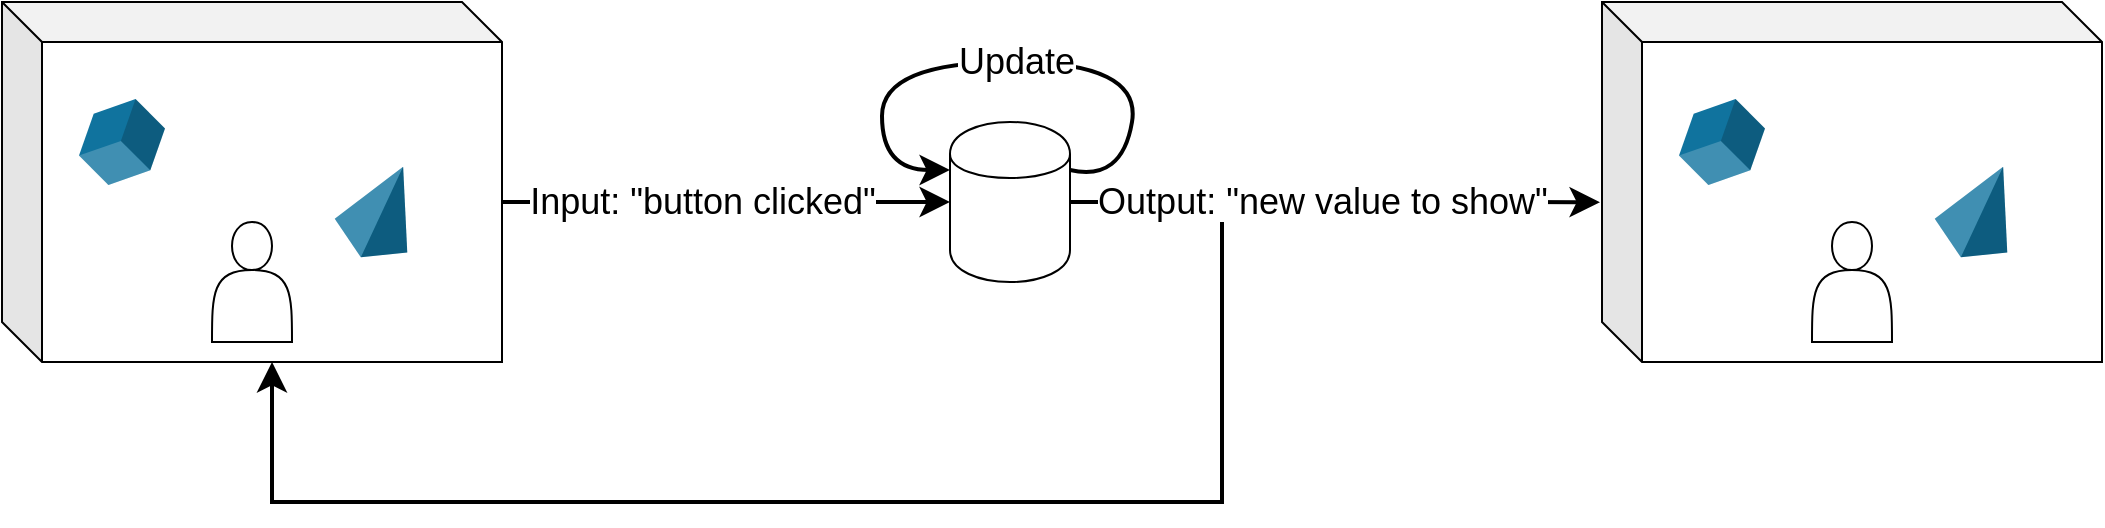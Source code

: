 <mxfile pages="2">
    <diagram name="GameLoop logics" id="K8I0entXAn2vORYXvAi0">
        <mxGraphModel dx="2517" dy="1109" grid="1" gridSize="10" guides="1" tooltips="1" connect="1" arrows="1" fold="1" page="1" pageScale="1" pageWidth="827" pageHeight="1169" math="0" shadow="0">
            <root>
                <mxCell id="0"/>
                <mxCell id="1" parent="0"/>
                <mxCell id="Mx0QtKUy2sC25ulfek0F-21" style="edgeStyle=orthogonalEdgeStyle;html=1;strokeColor=#000000;fontSize=22;exitX=0;exitY=0;exitDx=250;exitDy=100;exitPerimeter=0;entryX=0;entryY=0.5;entryDx=0;entryDy=0;strokeWidth=2;endSize=9;" parent="1" source="Mx0QtKUy2sC25ulfek0F-9" target="Mx0QtKUy2sC25ulfek0F-31" edge="1">
                    <mxGeometry relative="1" as="geometry">
                        <mxPoint x="354" y="130" as="sourcePoint"/>
                        <mxPoint x="280" y="40" as="targetPoint"/>
                    </mxGeometry>
                </mxCell>
                <mxCell id="2" value="&lt;font style=&quot;font-size: 18px;&quot;&gt;Input: &quot;button clicked&quot;&lt;/font&gt;" style="edgeLabel;html=1;align=center;verticalAlign=middle;resizable=0;points=[];" vertex="1" connectable="0" parent="Mx0QtKUy2sC25ulfek0F-21">
                    <mxGeometry x="-0.269" y="-1" relative="1" as="geometry">
                        <mxPoint x="18" y="-1" as="offset"/>
                    </mxGeometry>
                </mxCell>
                <mxCell id="Mx0QtKUy2sC25ulfek0F-22" style="edgeStyle=orthogonalEdgeStyle;html=1;strokeColor=#000000;fontSize=22;exitX=1;exitY=0.5;exitDx=0;exitDy=0;entryX=-0.004;entryY=0.556;entryDx=0;entryDy=0;entryPerimeter=0;strokeWidth=2;endSize=9;" parent="1" target="Mx0QtKUy2sC25ulfek0F-15" edge="1" source="Mx0QtKUy2sC25ulfek0F-31">
                    <mxGeometry relative="1" as="geometry">
                        <mxPoint x="414" y="160" as="sourcePoint"/>
                        <mxPoint x="630" y="120" as="targetPoint"/>
                        <Array as="points"/>
                    </mxGeometry>
                </mxCell>
                <mxCell id="7" value="&lt;font style=&quot;font-size: 18px;&quot;&gt;Output: &quot;new value to show&quot;&lt;/font&gt;" style="edgeLabel;html=1;align=center;verticalAlign=middle;resizable=0;points=[];" vertex="1" connectable="0" parent="Mx0QtKUy2sC25ulfek0F-22">
                    <mxGeometry x="-0.26" y="-1" relative="1" as="geometry">
                        <mxPoint x="28" y="-1" as="offset"/>
                    </mxGeometry>
                </mxCell>
                <mxCell id="Mx0QtKUy2sC25ulfek0F-9" value="" style="shape=cube;whiteSpace=wrap;html=1;boundedLbl=1;backgroundOutline=1;darkOpacity=0.05;darkOpacity2=0.1;" parent="1" vertex="1">
                    <mxGeometry x="-90" y="20" width="250" height="180" as="geometry"/>
                </mxCell>
                <mxCell id="Mx0QtKUy2sC25ulfek0F-11" value="" style="shape=actor;whiteSpace=wrap;html=1;" parent="1" vertex="1">
                    <mxGeometry x="15" y="130" width="40" height="60" as="geometry"/>
                </mxCell>
                <mxCell id="Mx0QtKUy2sC25ulfek0F-12" value="" style="verticalLabelPosition=bottom;verticalAlign=top;html=1;shape=mxgraph.infographic.shadedCube;isoAngle=15;fillColor=#10739E;strokeColor=none;rotation=-45;" parent="1" vertex="1">
                    <mxGeometry x="-50" y="70" width="40" height="40" as="geometry"/>
                </mxCell>
                <mxCell id="Mx0QtKUy2sC25ulfek0F-13" value="" style="verticalLabelPosition=bottom;verticalAlign=top;html=1;shape=mxgraph.infographic.shadedPyramid;fillColor=#10739E;strokeColor=none;rotation=25;" parent="1" vertex="1">
                    <mxGeometry x="80" y="100" width="40" height="50" as="geometry"/>
                </mxCell>
                <mxCell id="Mx0QtKUy2sC25ulfek0F-15" value="" style="shape=cube;whiteSpace=wrap;html=1;boundedLbl=1;backgroundOutline=1;darkOpacity=0.05;darkOpacity2=0.1;" parent="1" vertex="1">
                    <mxGeometry x="710" y="20" width="250" height="180" as="geometry"/>
                </mxCell>
                <mxCell id="Mx0QtKUy2sC25ulfek0F-16" value="" style="shape=actor;whiteSpace=wrap;html=1;" parent="1" vertex="1">
                    <mxGeometry x="815" y="130" width="40" height="60" as="geometry"/>
                </mxCell>
                <mxCell id="Mx0QtKUy2sC25ulfek0F-17" value="" style="verticalLabelPosition=bottom;verticalAlign=top;html=1;shape=mxgraph.infographic.shadedCube;isoAngle=15;fillColor=#10739E;strokeColor=none;rotation=-45;" parent="1" vertex="1">
                    <mxGeometry x="750" y="70" width="40" height="40" as="geometry"/>
                </mxCell>
                <mxCell id="Mx0QtKUy2sC25ulfek0F-18" value="" style="verticalLabelPosition=bottom;verticalAlign=top;html=1;shape=mxgraph.infographic.shadedPyramid;fillColor=#10739E;strokeColor=none;rotation=25;" parent="1" vertex="1">
                    <mxGeometry x="880" y="100" width="40" height="50" as="geometry"/>
                </mxCell>
                <mxCell id="8" style="edgeStyle=none;html=1;entryX=0;entryY=0;entryDx=135;entryDy=180;entryPerimeter=0;rounded=0;strokeWidth=2;endSize=9;" edge="1" parent="1" target="Mx0QtKUy2sC25ulfek0F-9">
                    <mxGeometry relative="1" as="geometry">
                        <mxPoint x="520" y="130" as="sourcePoint"/>
                        <Array as="points">
                            <mxPoint x="520" y="150"/>
                            <mxPoint x="520" y="270"/>
                            <mxPoint x="45" y="270"/>
                        </Array>
                    </mxGeometry>
                </mxCell>
                <mxCell id="Mx0QtKUy2sC25ulfek0F-31" value="" style="shape=cylinder;whiteSpace=wrap;html=1;boundedLbl=1;backgroundOutline=1;fontSize=22;" parent="1" vertex="1">
                    <mxGeometry x="384" y="80" width="60" height="80" as="geometry"/>
                </mxCell>
                <mxCell id="5" style="edgeStyle=none;curved=1;html=1;exitX=1;exitY=0.3;exitDx=0;exitDy=0;entryX=0;entryY=0.3;entryDx=0;entryDy=0;strokeWidth=2;endSize=9;" edge="1" parent="1" source="Mx0QtKUy2sC25ulfek0F-31" target="Mx0QtKUy2sC25ulfek0F-31">
                    <mxGeometry relative="1" as="geometry">
                        <Array as="points">
                            <mxPoint x="470" y="110"/>
                            <mxPoint x="480" y="50"/>
                            <mxPoint x="350" y="50"/>
                            <mxPoint x="350" y="104"/>
                        </Array>
                    </mxGeometry>
                </mxCell>
                <mxCell id="6" value="&lt;font style=&quot;font-size: 18px;&quot;&gt;Update&lt;/font&gt;" style="edgeLabel;html=1;align=center;verticalAlign=middle;resizable=0;points=[];" vertex="1" connectable="0" parent="5">
                    <mxGeometry x="-0.156" relative="1" as="geometry">
                        <mxPoint x="-22" as="offset"/>
                    </mxGeometry>
                </mxCell>
            </root>
        </mxGraphModel>
    </diagram>
    <diagram id="ECH3pPtd6QQJtXg-LJKk" name="Struttura Progetto">
        <mxGraphModel dx="1130" dy="787" grid="1" gridSize="10" guides="1" tooltips="1" connect="1" arrows="1" fold="1" page="1" pageScale="1" pageWidth="827" pageHeight="1169" math="0" shadow="0">
            <root>
                <mxCell id="0"/>
                <mxCell id="1" parent="0"/>
                <mxCell id="9Mm-cmHZhTrKChTn1MuW-1" style="edgeStyle=none;rounded=0;html=1;entryX=0;entryY=0.5;entryDx=0;entryDy=0;fontSize=21;endArrow=none;endFill=0;exitX=1;exitY=0.5;exitDx=0;exitDy=0;" edge="1" parent="1" source="9Mm-cmHZhTrKChTn1MuW-13" target="9Mm-cmHZhTrKChTn1MuW-8">
                    <mxGeometry relative="1" as="geometry">
                        <mxPoint x="330.0" y="285" as="sourcePoint"/>
                    </mxGeometry>
                </mxCell>
                <mxCell id="9Mm-cmHZhTrKChTn1MuW-2" value="joins" style="edgeLabel;html=1;align=center;verticalAlign=middle;resizable=0;points=[];fontSize=21;" vertex="1" connectable="0" parent="9Mm-cmHZhTrKChTn1MuW-1">
                    <mxGeometry x="-0.136" relative="1" as="geometry">
                        <mxPoint x="21" as="offset"/>
                    </mxGeometry>
                </mxCell>
                <mxCell id="9Mm-cmHZhTrKChTn1MuW-3" value="0..2" style="edgeLabel;html=1;align=center;verticalAlign=middle;resizable=0;points=[];fontSize=21;" vertex="1" connectable="0" parent="9Mm-cmHZhTrKChTn1MuW-1">
                    <mxGeometry x="-0.85" y="-1" relative="1" as="geometry">
                        <mxPoint x="6" as="offset"/>
                    </mxGeometry>
                </mxCell>
                <mxCell id="9Mm-cmHZhTrKChTn1MuW-4" value="1" style="edgeLabel;html=1;align=center;verticalAlign=middle;resizable=0;points=[];fontSize=21;" vertex="1" connectable="0" parent="9Mm-cmHZhTrKChTn1MuW-1">
                    <mxGeometry x="0.793" relative="1" as="geometry">
                        <mxPoint x="-11" as="offset"/>
                    </mxGeometry>
                </mxCell>
                <mxCell id="9Mm-cmHZhTrKChTn1MuW-5" value="" style="endArrow=diamond;endFill=0;endSize=24;html=1;rounded=0;exitX=0.5;exitY=0;exitDx=0;exitDy=0;entryX=0.5;entryY=1;entryDx=0;entryDy=0;" edge="1" parent="1" source="9Mm-cmHZhTrKChTn1MuW-25" target="9Mm-cmHZhTrKChTn1MuW-17">
                    <mxGeometry width="160" relative="1" as="geometry">
                        <mxPoint x="200" y="500" as="sourcePoint"/>
                        <mxPoint x="200" y="630" as="targetPoint"/>
                        <Array as="points"/>
                    </mxGeometry>
                </mxCell>
                <mxCell id="9Mm-cmHZhTrKChTn1MuW-6" value="&lt;font style=&quot;font-size: 21px;&quot;&gt;0..2&lt;/font&gt;" style="edgeLabel;html=1;align=center;verticalAlign=middle;resizable=0;points=[];" vertex="1" connectable="0" parent="9Mm-cmHZhTrKChTn1MuW-5">
                    <mxGeometry x="-0.819" y="-2" relative="1" as="geometry">
                        <mxPoint x="-2" y="-78" as="offset"/>
                    </mxGeometry>
                </mxCell>
                <mxCell id="9Mm-cmHZhTrKChTn1MuW-7" value="*" style="edgeLabel;html=1;align=center;verticalAlign=middle;resizable=0;points=[];fontSize=21;" vertex="1" connectable="0" parent="9Mm-cmHZhTrKChTn1MuW-5">
                    <mxGeometry x="-0.715" y="2" relative="1" as="geometry">
                        <mxPoint as="offset"/>
                    </mxGeometry>
                </mxCell>
                <mxCell id="9Mm-cmHZhTrKChTn1MuW-8" value="Game" style="rounded=0;whiteSpace=wrap;html=1;fontSize=21;" vertex="1" parent="1">
                    <mxGeometry x="510" y="250" width="120" height="60" as="geometry"/>
                </mxCell>
                <mxCell id="9Mm-cmHZhTrKChTn1MuW-9" style="edgeStyle=orthogonalEdgeStyle;rounded=0;html=1;exitX=0.25;exitY=1;exitDx=0;exitDy=0;entryX=0.5;entryY=0;entryDx=0;entryDy=0;fontSize=21;endArrow=none;endFill=0;" edge="1" parent="1" source="9Mm-cmHZhTrKChTn1MuW-13" target="9Mm-cmHZhTrKChTn1MuW-17">
                    <mxGeometry relative="1" as="geometry"/>
                </mxCell>
                <mxCell id="9Mm-cmHZhTrKChTn1MuW-10" value="holds" style="edgeLabel;html=1;align=center;verticalAlign=middle;resizable=0;points=[];fontSize=21;" vertex="1" connectable="0" parent="9Mm-cmHZhTrKChTn1MuW-9">
                    <mxGeometry x="-0.142" y="-1" relative="1" as="geometry">
                        <mxPoint x="-12" y="-1" as="offset"/>
                    </mxGeometry>
                </mxCell>
                <mxCell id="9Mm-cmHZhTrKChTn1MuW-11" value="1" style="edgeLabel;html=1;align=center;verticalAlign=middle;resizable=0;points=[];fontSize=21;" vertex="1" connectable="0" parent="9Mm-cmHZhTrKChTn1MuW-9">
                    <mxGeometry x="-0.75" y="1" relative="1" as="geometry">
                        <mxPoint as="offset"/>
                    </mxGeometry>
                </mxCell>
                <mxCell id="9Mm-cmHZhTrKChTn1MuW-12" value="1" style="edgeLabel;html=1;align=center;verticalAlign=middle;resizable=0;points=[];fontSize=21;" vertex="1" connectable="0" parent="9Mm-cmHZhTrKChTn1MuW-9">
                    <mxGeometry x="0.797" relative="1" as="geometry">
                        <mxPoint x="4" y="-9" as="offset"/>
                    </mxGeometry>
                </mxCell>
                <mxCell id="9Mm-cmHZhTrKChTn1MuW-13" value="Player" style="rounded=0;whiteSpace=wrap;html=1;fontSize=21;" vertex="1" parent="1">
                    <mxGeometry x="160" y="250" width="120" height="60" as="geometry"/>
                </mxCell>
                <mxCell id="9Mm-cmHZhTrKChTn1MuW-14" style="edgeStyle=orthogonalEdgeStyle;rounded=0;html=1;entryX=0.75;entryY=1;entryDx=0;entryDy=0;strokeWidth=1;fontSize=21;endArrow=diamond;endFill=1;endSize=20;" edge="1" parent="1" source="9Mm-cmHZhTrKChTn1MuW-16" target="9Mm-cmHZhTrKChTn1MuW-8">
                    <mxGeometry relative="1" as="geometry"/>
                </mxCell>
                <mxCell id="9Mm-cmHZhTrKChTn1MuW-15" value="1" style="edgeLabel;html=1;align=center;verticalAlign=middle;resizable=0;points=[];fontSize=21;" vertex="1" connectable="0" parent="9Mm-cmHZhTrKChTn1MuW-14">
                    <mxGeometry x="-0.814" y="1" relative="1" as="geometry">
                        <mxPoint x="1" y="-3" as="offset"/>
                    </mxGeometry>
                </mxCell>
                <mxCell id="9Mm-cmHZhTrKChTn1MuW-16" value="Turn" style="rounded=0;whiteSpace=wrap;html=1;fontSize=21;" vertex="1" parent="1">
                    <mxGeometry x="610" y="420" width="120" height="60" as="geometry"/>
                </mxCell>
                <mxCell id="9Mm-cmHZhTrKChTn1MuW-17" value="Deck" style="rounded=0;whiteSpace=wrap;html=1;fontSize=21;" vertex="1" parent="1">
                    <mxGeometry x="40" y="420" width="120" height="60" as="geometry"/>
                </mxCell>
                <mxCell id="9Mm-cmHZhTrKChTn1MuW-18" style="edgeStyle=orthogonalEdgeStyle;rounded=0;html=1;entryX=0.25;entryY=1;entryDx=0;entryDy=0;strokeWidth=1;fontSize=21;endArrow=diamond;endFill=1;endSize=20;" edge="1" parent="1" source="9Mm-cmHZhTrKChTn1MuW-20" target="9Mm-cmHZhTrKChTn1MuW-8">
                    <mxGeometry relative="1" as="geometry"/>
                </mxCell>
                <mxCell id="9Mm-cmHZhTrKChTn1MuW-19" value="1" style="edgeLabel;html=1;align=center;verticalAlign=middle;resizable=0;points=[];fontSize=21;" vertex="1" connectable="0" parent="9Mm-cmHZhTrKChTn1MuW-18">
                    <mxGeometry x="-0.85" relative="1" as="geometry">
                        <mxPoint y="-5" as="offset"/>
                    </mxGeometry>
                </mxCell>
                <mxCell id="9Mm-cmHZhTrKChTn1MuW-20" value="BattleField" style="whiteSpace=wrap;html=1;fontSize=21;" vertex="1" parent="1">
                    <mxGeometry x="390" y="420" width="120" height="60" as="geometry"/>
                </mxCell>
                <mxCell id="9Mm-cmHZhTrKChTn1MuW-21" style="edgeStyle=orthogonalEdgeStyle;html=1;entryX=0.5;entryY=1;entryDx=0;entryDy=0;fontSize=21;endArrow=none;endFill=0;exitX=1;exitY=0.5;exitDx=0;exitDy=0;strokeWidth=1;rounded=0;endSize=20;" edge="1" parent="1" source="9Mm-cmHZhTrKChTn1MuW-25" target="9Mm-cmHZhTrKChTn1MuW-20">
                    <mxGeometry relative="1" as="geometry"/>
                </mxCell>
                <mxCell id="9Mm-cmHZhTrKChTn1MuW-22" value="0..1" style="edgeLabel;html=1;align=center;verticalAlign=middle;resizable=0;points=[];fontSize=21;" vertex="1" connectable="0" parent="9Mm-cmHZhTrKChTn1MuW-21">
                    <mxGeometry x="0.801" y="1" relative="1" as="geometry">
                        <mxPoint x="1" y="-15" as="offset"/>
                    </mxGeometry>
                </mxCell>
                <mxCell id="9Mm-cmHZhTrKChTn1MuW-23" value="*" style="edgeLabel;html=1;align=center;verticalAlign=middle;resizable=0;points=[];fontSize=21;" vertex="1" connectable="0" parent="9Mm-cmHZhTrKChTn1MuW-21">
                    <mxGeometry x="-0.932" y="1" relative="1" as="geometry">
                        <mxPoint as="offset"/>
                    </mxGeometry>
                </mxCell>
                <mxCell id="9Mm-cmHZhTrKChTn1MuW-24" value="is placed in" style="edgeLabel;html=1;align=center;verticalAlign=middle;resizable=0;points=[];fontSize=21;" vertex="1" connectable="0" parent="9Mm-cmHZhTrKChTn1MuW-21">
                    <mxGeometry x="0.104" y="1" relative="1" as="geometry">
                        <mxPoint as="offset"/>
                    </mxGeometry>
                </mxCell>
                <mxCell id="9Mm-cmHZhTrKChTn1MuW-25" value="Card" style="rounded=0;whiteSpace=wrap;html=1;fontSize=21;" vertex="1" parent="1">
                    <mxGeometry x="40" y="610" width="120" height="60" as="geometry"/>
                </mxCell>
            </root>
        </mxGraphModel>
    </diagram>
    <diagram id="wANbDn2j-jqP6U3QL-yj" name="daisy chain">
        <mxGraphModel dx="1130" dy="776" grid="1" gridSize="10" guides="1" tooltips="1" connect="1" arrows="1" fold="1" page="1" pageScale="1" pageWidth="850" pageHeight="1100" math="0" shadow="0">
            <root>
                <mxCell id="0"/>
                <mxCell id="1" parent="0"/>
                <mxCell id="u9k8YTGe8svrHLL1ocL_-1" style="edgeStyle=none;html=1;exitX=0.25;exitY=1;exitDx=0;exitDy=0;entryX=0.5;entryY=0;entryDx=0;entryDy=0;fontSize=25;" edge="1" parent="1" source="u9k8YTGe8svrHLL1ocL_-3" target="u9k8YTGe8svrHLL1ocL_-8">
                    <mxGeometry relative="1" as="geometry"/>
                </mxCell>
                <mxCell id="u9k8YTGe8svrHLL1ocL_-2" style="edgeStyle=none;html=1;exitX=0.75;exitY=1;exitDx=0;exitDy=0;entryX=0.5;entryY=0;entryDx=0;entryDy=0;fontSize=25;" edge="1" parent="1" source="u9k8YTGe8svrHLL1ocL_-3" target="u9k8YTGe8svrHLL1ocL_-9">
                    <mxGeometry relative="1" as="geometry"/>
                </mxCell>
                <mxCell id="u9k8YTGe8svrHLL1ocL_-3" value="CLIENT 1" style="rounded=0;whiteSpace=wrap;html=1;" vertex="1" parent="1">
                    <mxGeometry x="70" y="430" width="120" height="60" as="geometry"/>
                </mxCell>
                <mxCell id="u9k8YTGe8svrHLL1ocL_-4" style="edgeStyle=none;html=1;exitX=0.25;exitY=1;exitDx=0;exitDy=0;entryX=0.5;entryY=0;entryDx=0;entryDy=0;fontSize=25;" edge="1" parent="1" source="u9k8YTGe8svrHLL1ocL_-6" target="u9k8YTGe8svrHLL1ocL_-10">
                    <mxGeometry relative="1" as="geometry"/>
                </mxCell>
                <mxCell id="u9k8YTGe8svrHLL1ocL_-5" style="edgeStyle=none;html=1;exitX=0.75;exitY=1;exitDx=0;exitDy=0;entryX=0.5;entryY=0;entryDx=0;entryDy=0;fontSize=25;" edge="1" parent="1" source="u9k8YTGe8svrHLL1ocL_-6" target="u9k8YTGe8svrHLL1ocL_-11">
                    <mxGeometry relative="1" as="geometry"/>
                </mxCell>
                <mxCell id="u9k8YTGe8svrHLL1ocL_-6" value="CLIENT 2" style="rounded=0;whiteSpace=wrap;html=1;" vertex="1" parent="1">
                    <mxGeometry x="390" y="430" width="120" height="60" as="geometry"/>
                </mxCell>
                <mxCell id="u9k8YTGe8svrHLL1ocL_-7" value="&lt;font style=&quot;font-size: 25px;&quot;&gt;...&lt;/font&gt;" style="text;html=1;align=center;verticalAlign=middle;resizable=0;points=[];autosize=1;strokeColor=none;fillColor=none;" vertex="1" parent="1">
                    <mxGeometry x="710" y="440" width="40" height="40" as="geometry"/>
                </mxCell>
                <mxCell id="u9k8YTGe8svrHLL1ocL_-8" value="VIEW 1" style="rounded=0;whiteSpace=wrap;html=1;" vertex="1" parent="1">
                    <mxGeometry x="10" y="535" width="100" height="50" as="geometry"/>
                </mxCell>
                <mxCell id="u9k8YTGe8svrHLL1ocL_-9" value="MODEL 1" style="rounded=0;whiteSpace=wrap;html=1;" vertex="1" parent="1">
                    <mxGeometry x="150" y="535" width="100" height="50" as="geometry"/>
                </mxCell>
                <mxCell id="u9k8YTGe8svrHLL1ocL_-10" value="VIEW 2" style="rounded=0;whiteSpace=wrap;html=1;" vertex="1" parent="1">
                    <mxGeometry x="330" y="535" width="100" height="50" as="geometry"/>
                </mxCell>
                <mxCell id="u9k8YTGe8svrHLL1ocL_-11" value="MODEL 2" style="rounded=0;whiteSpace=wrap;html=1;" vertex="1" parent="1">
                    <mxGeometry x="470" y="535" width="100" height="50" as="geometry"/>
                </mxCell>
                <mxCell id="u9k8YTGe8svrHLL1ocL_-12" style="edgeStyle=none;html=1;exitX=0.31;exitY=0.8;exitDx=0;exitDy=0;exitPerimeter=0;entryX=0.5;entryY=0;entryDx=0;entryDy=0;fontSize=25;" edge="1" parent="1" source="u9k8YTGe8svrHLL1ocL_-15" target="u9k8YTGe8svrHLL1ocL_-3">
                    <mxGeometry relative="1" as="geometry"/>
                </mxCell>
                <mxCell id="u9k8YTGe8svrHLL1ocL_-13" style="edgeStyle=none;html=1;exitX=0.55;exitY=0.95;exitDx=0;exitDy=0;exitPerimeter=0;entryX=0.5;entryY=0;entryDx=0;entryDy=0;fontSize=25;" edge="1" parent="1" source="u9k8YTGe8svrHLL1ocL_-15" target="u9k8YTGe8svrHLL1ocL_-6">
                    <mxGeometry relative="1" as="geometry"/>
                </mxCell>
                <mxCell id="u9k8YTGe8svrHLL1ocL_-14" style="edgeStyle=none;html=1;exitX=0.8;exitY=0.8;exitDx=0;exitDy=0;exitPerimeter=0;entryX=0.425;entryY=0.025;entryDx=0;entryDy=0;entryPerimeter=0;fontSize=25;" edge="1" parent="1" source="u9k8YTGe8svrHLL1ocL_-15" target="u9k8YTGe8svrHLL1ocL_-7">
                    <mxGeometry relative="1" as="geometry"/>
                </mxCell>
                <mxCell id="u9k8YTGe8svrHLL1ocL_-15" value="Reflector" style="ellipse;shape=cloud;whiteSpace=wrap;html=1;fontSize=25;" vertex="1" parent="1">
                    <mxGeometry x="180" y="260" width="490" height="120" as="geometry"/>
                </mxCell>
                <mxCell id="u9k8YTGe8svrHLL1ocL_-16" style="edgeStyle=orthogonalEdgeStyle;html=1;entryX=0.5;entryY=1;entryDx=0;entryDy=0;fontSize=25;fontColor=#FF0000;strokeColor=#FF0000;" edge="1" parent="1" source="u9k8YTGe8svrHLL1ocL_-19" target="u9k8YTGe8svrHLL1ocL_-9">
                    <mxGeometry relative="1" as="geometry">
                        <Array as="points">
                            <mxPoint x="200" y="660"/>
                        </Array>
                    </mxGeometry>
                </mxCell>
                <mxCell id="u9k8YTGe8svrHLL1ocL_-17" style="edgeStyle=orthogonalEdgeStyle;html=1;entryX=0.5;entryY=1;entryDx=0;entryDy=0;fontSize=25;fontColor=#FF0000;strokeColor=#FF0000;" edge="1" parent="1" source="u9k8YTGe8svrHLL1ocL_-19" target="u9k8YTGe8svrHLL1ocL_-11">
                    <mxGeometry relative="1" as="geometry"/>
                </mxCell>
                <mxCell id="u9k8YTGe8svrHLL1ocL_-18" style="edgeStyle=orthogonalEdgeStyle;html=1;entryX=0.466;entryY=1.026;entryDx=0;entryDy=0;entryPerimeter=0;fontSize=25;fontColor=#FF0000;strokeColor=#FF0000;" edge="1" parent="1" source="u9k8YTGe8svrHLL1ocL_-19" target="u9k8YTGe8svrHLL1ocL_-7">
                    <mxGeometry relative="1" as="geometry"/>
                </mxCell>
                <mxCell id="u9k8YTGe8svrHLL1ocL_-19" value="&lt;font color=&quot;#ff0000&quot;&gt;BIT-IDENTICAL&lt;/font&gt;" style="text;html=1;align=center;verticalAlign=middle;resizable=0;points=[];autosize=1;strokeColor=none;fillColor=none;fontSize=25;" vertex="1" parent="1">
                    <mxGeometry x="260" y="640" width="200" height="40" as="geometry"/>
                </mxCell>
                <mxCell id="u9k8YTGe8svrHLL1ocL_-20" value="CLIENT 1" style="rounded=0;whiteSpace=wrap;html=1;" vertex="1" parent="1">
                    <mxGeometry x="70" y="430" width="120" height="60" as="geometry"/>
                </mxCell>
                <mxCell id="u9k8YTGe8svrHLL1ocL_-21" style="edgeStyle=none;html=1;exitX=0.25;exitY=1;exitDx=0;exitDy=0;entryX=0.5;entryY=0;entryDx=0;entryDy=0;fontSize=25;" edge="1" parent="1" source="u9k8YTGe8svrHLL1ocL_-20" target="u9k8YTGe8svrHLL1ocL_-22">
                    <mxGeometry relative="1" as="geometry"/>
                </mxCell>
                <mxCell id="u9k8YTGe8svrHLL1ocL_-22" value="VIEW 1" style="rounded=0;whiteSpace=wrap;html=1;" vertex="1" parent="1">
                    <mxGeometry x="10" y="535" width="100" height="50" as="geometry"/>
                </mxCell>
                <mxCell id="u9k8YTGe8svrHLL1ocL_-23" style="edgeStyle=none;html=1;exitX=0.75;exitY=1;exitDx=0;exitDy=0;entryX=0.5;entryY=0;entryDx=0;entryDy=0;fontSize=25;" edge="1" parent="1" source="u9k8YTGe8svrHLL1ocL_-20">
                    <mxGeometry relative="1" as="geometry">
                        <mxPoint x="200.0" y="535" as="targetPoint"/>
                    </mxGeometry>
                </mxCell>
                <mxCell id="u9k8YTGe8svrHLL1ocL_-24" style="edgeStyle=orthogonalEdgeStyle;html=1;exitX=1;exitY=0.5;exitDx=0;exitDy=0;entryX=0.5;entryY=0;entryDx=0;entryDy=0;entryPerimeter=0;" edge="1" parent="1" source="u9k8YTGe8svrHLL1ocL_-27" target="u9k8YTGe8svrHLL1ocL_-37">
                    <mxGeometry relative="1" as="geometry"/>
                </mxCell>
                <mxCell id="u9k8YTGe8svrHLL1ocL_-25" style="edgeStyle=orthogonalEdgeStyle;html=1;exitX=0.5;exitY=1;exitDx=0;exitDy=0;entryX=0.5;entryY=0;entryDx=0;entryDy=0;" edge="1" parent="1" source="u9k8YTGe8svrHLL1ocL_-27" target="u9k8YTGe8svrHLL1ocL_-33">
                    <mxGeometry relative="1" as="geometry"/>
                </mxCell>
                <mxCell id="u9k8YTGe8svrHLL1ocL_-26" style="edgeStyle=orthogonalEdgeStyle;html=1;exitX=0;exitY=0.5;exitDx=0;exitDy=0;entryX=0.5;entryY=0;entryDx=0;entryDy=0;" edge="1" parent="1" source="u9k8YTGe8svrHLL1ocL_-27" target="u9k8YTGe8svrHLL1ocL_-29">
                    <mxGeometry relative="1" as="geometry"/>
                </mxCell>
                <mxCell id="u9k8YTGe8svrHLL1ocL_-27" value="MODEL" style="rounded=0;whiteSpace=wrap;html=1;" vertex="1" parent="1">
                    <mxGeometry x="375" y="790" width="100" height="50" as="geometry"/>
                </mxCell>
                <mxCell id="u9k8YTGe8svrHLL1ocL_-28" style="edgeStyle=orthogonalEdgeStyle;html=1;exitX=0.5;exitY=0;exitDx=0;exitDy=0;entryX=0;entryY=0.5;entryDx=0;entryDy=0;" edge="1" parent="1" source="u9k8YTGe8svrHLL1ocL_-29" target="u9k8YTGe8svrHLL1ocL_-27">
                    <mxGeometry relative="1" as="geometry"/>
                </mxCell>
                <mxCell id="u9k8YTGe8svrHLL1ocL_-29" value="CLIENT 1" style="rounded=0;whiteSpace=wrap;html=1;" vertex="1" parent="1">
                    <mxGeometry x="70" y="970" width="120" height="60" as="geometry"/>
                </mxCell>
                <mxCell id="u9k8YTGe8svrHLL1ocL_-30" style="edgeStyle=none;html=1;entryX=0.5;entryY=0;entryDx=0;entryDy=0;fontSize=25;exitX=0.5;exitY=1;exitDx=0;exitDy=0;" edge="1" parent="1" source="u9k8YTGe8svrHLL1ocL_-29" target="u9k8YTGe8svrHLL1ocL_-31">
                    <mxGeometry relative="1" as="geometry">
                        <mxPoint x="100" y="1030" as="sourcePoint"/>
                    </mxGeometry>
                </mxCell>
                <mxCell id="u9k8YTGe8svrHLL1ocL_-31" value="VIEW 1" style="rounded=0;whiteSpace=wrap;html=1;" vertex="1" parent="1">
                    <mxGeometry x="80" y="1090" width="100" height="50" as="geometry"/>
                </mxCell>
                <mxCell id="u9k8YTGe8svrHLL1ocL_-32" style="edgeStyle=orthogonalEdgeStyle;html=1;exitX=0.5;exitY=0;exitDx=0;exitDy=0;entryX=0.5;entryY=1;entryDx=0;entryDy=0;" edge="1" parent="1" source="u9k8YTGe8svrHLL1ocL_-33" target="u9k8YTGe8svrHLL1ocL_-27">
                    <mxGeometry relative="1" as="geometry"/>
                </mxCell>
                <mxCell id="u9k8YTGe8svrHLL1ocL_-33" value="CLIENT 2" style="rounded=0;whiteSpace=wrap;html=1;" vertex="1" parent="1">
                    <mxGeometry x="365" y="970" width="120" height="60" as="geometry"/>
                </mxCell>
                <mxCell id="u9k8YTGe8svrHLL1ocL_-34" style="edgeStyle=none;html=1;entryX=0.5;entryY=0;entryDx=0;entryDy=0;fontSize=25;exitX=0.5;exitY=1;exitDx=0;exitDy=0;" edge="1" parent="1" source="u9k8YTGe8svrHLL1ocL_-33" target="u9k8YTGe8svrHLL1ocL_-35">
                    <mxGeometry relative="1" as="geometry">
                        <mxPoint x="395" y="1030" as="sourcePoint"/>
                    </mxGeometry>
                </mxCell>
                <mxCell id="u9k8YTGe8svrHLL1ocL_-35" value="VIEW 2" style="rounded=0;whiteSpace=wrap;html=1;" vertex="1" parent="1">
                    <mxGeometry x="375" y="1090" width="100" height="50" as="geometry"/>
                </mxCell>
                <mxCell id="u9k8YTGe8svrHLL1ocL_-36" style="edgeStyle=orthogonalEdgeStyle;html=1;entryX=1;entryY=0.5;entryDx=0;entryDy=0;" edge="1" parent="1" source="u9k8YTGe8svrHLL1ocL_-37" target="u9k8YTGe8svrHLL1ocL_-27">
                    <mxGeometry relative="1" as="geometry">
                        <Array as="points">
                            <mxPoint x="680" y="815"/>
                        </Array>
                    </mxGeometry>
                </mxCell>
                <mxCell id="u9k8YTGe8svrHLL1ocL_-37" value="&lt;font style=&quot;font-size: 25px;&quot;&gt;...&lt;/font&gt;" style="text;html=1;align=center;verticalAlign=middle;resizable=0;points=[];autosize=1;strokeColor=none;fillColor=none;" vertex="1" parent="1">
                    <mxGeometry x="660" y="990" width="40" height="40" as="geometry"/>
                </mxCell>
                <mxCell id="u9k8YTGe8svrHLL1ocL_-38" style="edgeStyle=orthogonalEdgeStyle;html=1;entryX=1;entryY=0.5;entryDx=0;entryDy=0;strokeColor=#000000;fontSize=25;fontColor=#FF0000;endArrow=none;endFill=0;dashed=1;" edge="1" parent="1">
                    <mxGeometry relative="1" as="geometry">
                        <mxPoint x="830" y="720" as="sourcePoint"/>
                        <mxPoint y="720" as="targetPoint"/>
                        <Array as="points">
                            <mxPoint x="205" y="720"/>
                        </Array>
                    </mxGeometry>
                </mxCell>
            </root>
        </mxGraphModel>
    </diagram>
</mxfile>